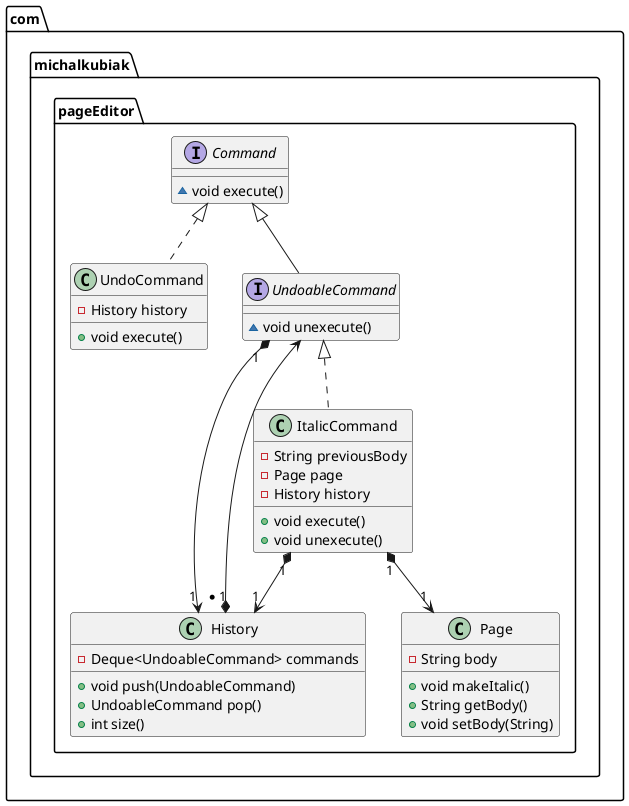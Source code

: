 @startuml
class com.michalkubiak.pageEditor.UndoCommand {
- History history
+ void execute()
}
interface com.michalkubiak.pageEditor.UndoableCommand {
~ void unexecute()
}
class com.michalkubiak.pageEditor.Page {
- String body
+ void makeItalic()
+ String getBody()
+ void setBody(String)
}
interface com.michalkubiak.pageEditor.Command {
~ void execute()
}
class com.michalkubiak.pageEditor.History {
- Deque<UndoableCommand> commands
+ void push(UndoableCommand)
+ UndoableCommand pop()
+ int size()
}
class com.michalkubiak.pageEditor.ItalicCommand {
- String previousBody
- Page page
- History history
+ void execute()
+ void unexecute()
}


com.michalkubiak.pageEditor.Command <|.. com.michalkubiak.pageEditor.UndoCommand
com.michalkubiak.pageEditor.Command <|-- com.michalkubiak.pageEditor.UndoableCommand
com.michalkubiak.pageEditor.UndoableCommand <|.. com.michalkubiak.pageEditor.ItalicCommand

com.michalkubiak.pageEditor.ItalicCommand  "1" *-->  "1" com.michalkubiak.pageEditor.Page
com.michalkubiak.pageEditor.ItalicCommand  "1" *-->  "1" com.michalkubiak.pageEditor.History

com.michalkubiak.pageEditor.History  "*1" *--> com.michalkubiak.pageEditor.UndoableCommand
com.michalkubiak.pageEditor.UndoableCommand "1"  *--> "1" com.michalkubiak.pageEditor.History


@enduml